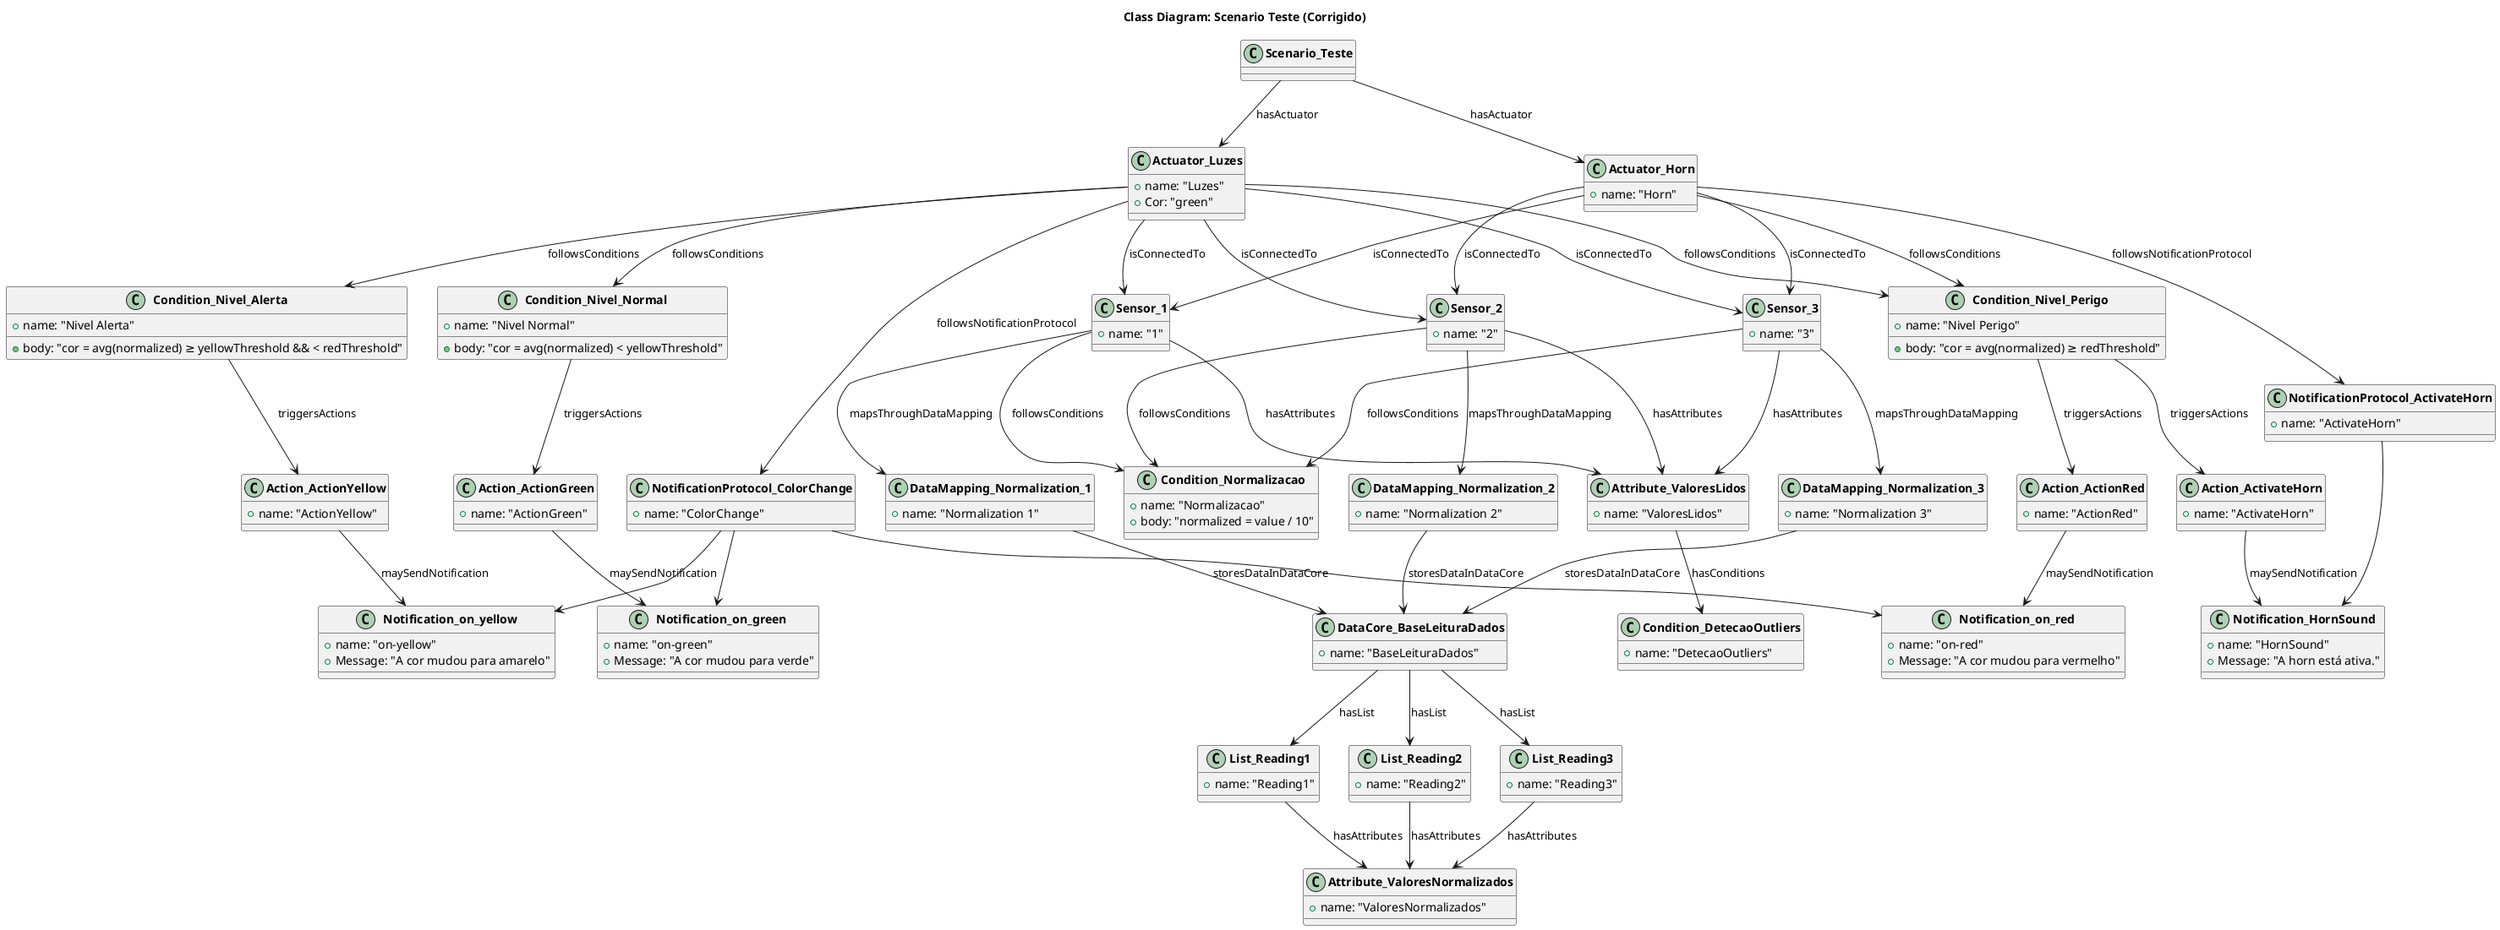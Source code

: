 @startuml

skinparam classFontStyle bold
skinparam classFontSize 14

title Class Diagram: Scenario Teste (Corrigido)

class Scenario_Teste {
}

class Actuator_Luzes {
  +name: "Luzes"
  +Cor: "green"
}

class Actuator_Horn {
  +name: "Horn"
}

class Sensor_1 {
  +name: "1"
}

class Sensor_2 {
  +name: "2"
}

class Sensor_3 {
  +name: "3"
}

class DataMapping_Normalization_1 {
  +name: "Normalization 1"
}

class DataMapping_Normalization_2 {
  +name: "Normalization 2"
}

class DataMapping_Normalization_3 {
  +name: "Normalization 3"
}

class DataCore_BaseLeituraDados {
  +name: "BaseLeituraDados"
}

class List_Reading1 {
  +name: "Reading1"
}

class List_Reading2 {
  +name: "Reading2"
}

class List_Reading3 {
  +name: "Reading3"
}

class Attribute_ValoresNormalizados {
  +name: "ValoresNormalizados"
}

class Attribute_ValoresLidos {
  +name: "ValoresLidos"
}

class Condition_DetecaoOutliers {
  +name: "DetecaoOutliers"
}

class Condition_Normalizacao {
  +name: "Normalizacao"
  +body: "normalized = value / 10"
}

class Condition_Nivel_Normal {
  +name: "Nivel Normal"
  +body: "cor = avg(normalized) < yellowThreshold"
}

class Condition_Nivel_Alerta {
  +name: "Nivel Alerta"
  +body: "cor = avg(normalized) ≥ yellowThreshold && < redThreshold"
}

class Condition_Nivel_Perigo {
  +name: "Nivel Perigo"
  +body: "cor = avg(normalized) ≥ redThreshold"
}

class Action_ActionGreen {
  +name: "ActionGreen"
}

class Action_ActionYellow {
  +name: "ActionYellow"
}

class Action_ActionRed {
  +name: "ActionRed"
}

class Action_ActivateHorn {
  +name: "ActivateHorn"
}

class Notification_on_green {
  +name: "on-green"
  +Message: "A cor mudou para verde"
}

class Notification_on_yellow {
  +name: "on-yellow"
  +Message: "A cor mudou para amarelo"
}

class Notification_on_red {
  +name: "on-red"
  +Message: "A cor mudou para vermelho"
}

class Notification_HornSound {
  +name: "HornSound"
  +Message: "A horn está ativa."
}

class NotificationProtocol_ColorChange {
  +name: "ColorChange"
}

class NotificationProtocol_ActivateHorn {
  +name: "ActivateHorn"
}

' Relações principais

Scenario_Teste --> Actuator_Luzes : hasActuator
Scenario_Teste --> Actuator_Horn : hasActuator

' Ligação sensores a actuators
Actuator_Luzes --> Sensor_1 : isConnectedTo
Actuator_Luzes --> Sensor_2 : isConnectedTo
Actuator_Luzes --> Sensor_3 : isConnectedTo

Actuator_Horn --> Sensor_1 : isConnectedTo
Actuator_Horn --> Sensor_2 : isConnectedTo
Actuator_Horn --> Sensor_3 : isConnectedTo

' DataMapping e DataCore ligados aos sensores
Sensor_1 --> DataMapping_Normalization_1 : mapsThroughDataMapping
Sensor_2 --> DataMapping_Normalization_2 : mapsThroughDataMapping
Sensor_3 --> DataMapping_Normalization_3 : mapsThroughDataMapping

Sensor_1 --> Attribute_ValoresLidos : hasAttributes
Sensor_2 --> Attribute_ValoresLidos : hasAttributes
Sensor_3 --> Attribute_ValoresLidos : hasAttributes

DataMapping_Normalization_1 --> DataCore_BaseLeituraDados : storesDataInDataCore
DataMapping_Normalization_2 --> DataCore_BaseLeituraDados : storesDataInDataCore
DataMapping_Normalization_3 --> DataCore_BaseLeituraDados : storesDataInDataCore

DataCore_BaseLeituraDados --> List_Reading1 : hasList
DataCore_BaseLeituraDados --> List_Reading2 : hasList
DataCore_BaseLeituraDados --> List_Reading3 : hasList

List_Reading1 --> Attribute_ValoresNormalizados : hasAttributes
List_Reading2 --> Attribute_ValoresNormalizados : hasAttributes
List_Reading3 --> Attribute_ValoresNormalizados : hasAttributes

' Atributos dos sensores têm condições
Attribute_ValoresLidos --> Condition_DetecaoOutliers : hasConditions
Sensor_1 --> Condition_Normalizacao : followsConditions
Sensor_2 --> Condition_Normalizacao : followsConditions
Sensor_3 --> Condition_Normalizacao : followsConditions

' Condições de nível associadas aos actuators Luzes
Actuator_Luzes --> Condition_Nivel_Normal : followsConditions
Actuator_Luzes --> Condition_Nivel_Alerta : followsConditions
Actuator_Luzes --> Condition_Nivel_Perigo : followsConditions

' Condições disparam ações para Luzes
Condition_Nivel_Normal --> Action_ActionGreen : triggersActions
Condition_Nivel_Alerta --> Action_ActionYellow : triggersActions
Condition_Nivel_Perigo --> Action_ActionRed : triggersActions

' Ações ligadas a notificações (Luzes)
Action_ActionGreen --> Notification_on_green : maySendNotification
Action_ActionYellow --> Notification_on_yellow : maySendNotification
Action_ActionRed --> Notification_on_red : maySendNotification

' Protocolos de notificação seguidos pelo actuator Luzes
Actuator_Luzes --> NotificationProtocol_ColorChange : followsNotificationProtocol
NotificationProtocol_ColorChange --> Notification_on_green
NotificationProtocol_ColorChange --> Notification_on_yellow
NotificationProtocol_ColorChange --> Notification_on_red

' Condição e ação no actuator Horn
Actuator_Horn --> Condition_Nivel_Perigo : followsConditions
Condition_Nivel_Perigo --> Action_ActivateHorn : triggersActions
Action_ActivateHorn --> Notification_HornSound : maySendNotification
Actuator_Horn --> NotificationProtocol_ActivateHorn : followsNotificationProtocol
NotificationProtocol_ActivateHorn --> Notification_HornSound

@enduml
